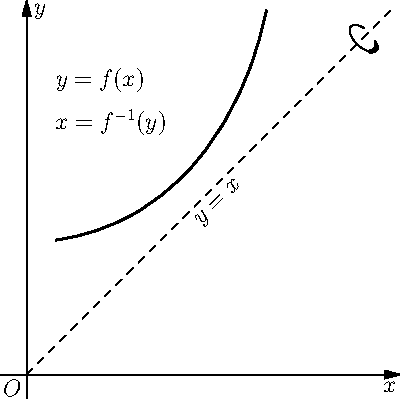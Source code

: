size(200);
import graph;
import geometry;
path p=(14,64)..controls(27.3999450372,65.7853098391)and(40.3144351869,70.2034248903)..(52,77)
..controls(60.4538340412,81.9169311834)and(68.1530587385,88.0180378611)..(75,95)
..controls(89.6237720615,109.912151129)and(99.9742102782,128.340791551)..(107,148)
     ..controls(109.915900847,156.159125855)and(112.254992342,164.513024052)..(114,173);
draw(p,linewidth(1));
pair P=point(p,length(p));
draw(rotate(45)*Label("$y=x$",align=SE),(0,0)--(173,173),dashed);

draw(shift(160,160)*rotate(45)*scale(0.2,0.4)*Arc((0,0),r=20,angle1=20,angle2=320),(160,160),Arrow());
label("$y=f(x)$",(35,140));
label("$x=f^{-1}(y)$",(40,120));
label("$O$",(0,0),SW);
xaxis("$x$",Arrow());
yaxis(Label("$y$",align=E),Arrow());
